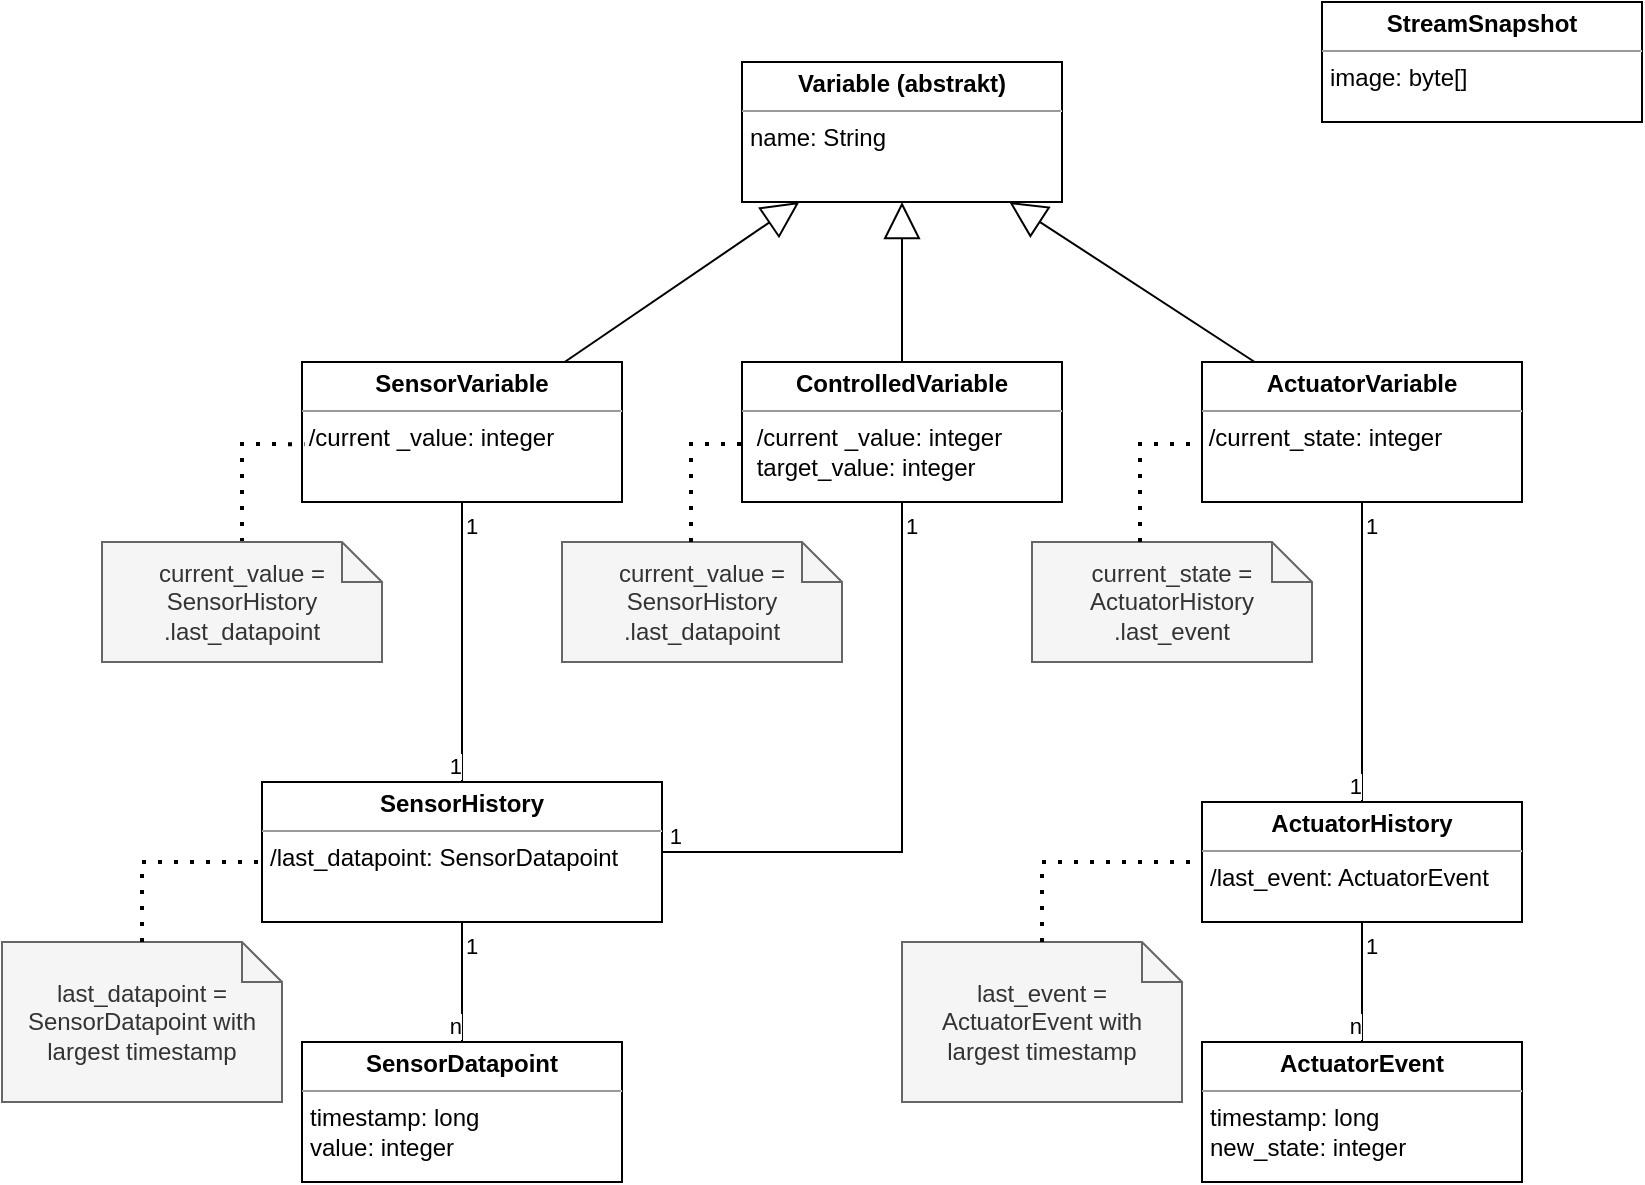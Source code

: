 <mxfile version="22.1.5" type="device">
  <diagram name="Page-1" id="29woh7tEm5QMD6GGxa_z">
    <mxGraphModel dx="1906" dy="729" grid="1" gridSize="10" guides="1" tooltips="1" connect="1" arrows="1" fold="1" page="1" pageScale="1" pageWidth="850" pageHeight="1100" math="0" shadow="0">
      <root>
        <mxCell id="0" />
        <mxCell id="1" parent="0" />
        <mxCell id="gdyeVfGIWPaSRl9VeBup-2" value="&lt;p style=&quot;margin:0px;margin-top:4px;text-align:center;&quot;&gt;&lt;b&gt;SensorVariable&lt;/b&gt;&lt;/p&gt;&lt;hr size=&quot;1&quot;&gt;&lt;div&gt;&amp;nbsp;/current _value: integer&lt;br&gt;&lt;/div&gt;" style="verticalAlign=top;align=left;overflow=fill;fontSize=12;fontFamily=Helvetica;html=1;whiteSpace=wrap;" parent="1" vertex="1">
          <mxGeometry x="60" y="360" width="160" height="70" as="geometry" />
        </mxCell>
        <mxCell id="gdyeVfGIWPaSRl9VeBup-3" value="&lt;p style=&quot;margin:0px;margin-top:4px;text-align:center;&quot;&gt;&lt;b&gt;ActuatorVariable&lt;/b&gt;&lt;/p&gt;&lt;hr size=&quot;1&quot;&gt;&lt;div&gt;&amp;nbsp;/current_state: integer&lt;br&gt;&lt;/div&gt;" style="verticalAlign=top;align=left;overflow=fill;fontSize=12;fontFamily=Helvetica;html=1;whiteSpace=wrap;" parent="1" vertex="1">
          <mxGeometry x="510" y="360" width="160" height="70" as="geometry" />
        </mxCell>
        <mxCell id="gdyeVfGIWPaSRl9VeBup-5" value="&lt;p style=&quot;margin:0px;margin-top:4px;text-align:center;&quot;&gt;&lt;b&gt;ControlledVariable&lt;/b&gt;&lt;br&gt;&lt;/p&gt;&lt;hr size=&quot;1&quot;&gt;&lt;p style=&quot;margin:0px;margin-left:4px;&quot;&gt;&amp;nbsp;/current _value: integer&lt;br&gt;&amp;nbsp;target_value: integer&lt;br&gt;&lt;/p&gt;" style="verticalAlign=top;align=left;overflow=fill;fontSize=12;fontFamily=Helvetica;html=1;whiteSpace=wrap;" parent="1" vertex="1">
          <mxGeometry x="280" y="360" width="160" height="70" as="geometry" />
        </mxCell>
        <mxCell id="gdyeVfGIWPaSRl9VeBup-15" value="" style="endArrow=block;endSize=16;endFill=0;html=1;rounded=0;" parent="1" source="gdyeVfGIWPaSRl9VeBup-2" target="3OEqWcdBglgWmhzp25ZI-2" edge="1">
          <mxGeometry width="160" relative="1" as="geometry">
            <mxPoint x="110" y="420" as="sourcePoint" />
            <mxPoint x="270" y="420" as="targetPoint" />
          </mxGeometry>
        </mxCell>
        <mxCell id="gdyeVfGIWPaSRl9VeBup-16" value="" style="endArrow=block;endSize=16;endFill=0;html=1;rounded=0;" parent="1" source="gdyeVfGIWPaSRl9VeBup-3" target="3OEqWcdBglgWmhzp25ZI-2" edge="1">
          <mxGeometry width="160" relative="1" as="geometry">
            <mxPoint x="152" y="550" as="sourcePoint" />
            <mxPoint x="327" y="360" as="targetPoint" />
          </mxGeometry>
        </mxCell>
        <mxCell id="gdyeVfGIWPaSRl9VeBup-17" value="" style="endArrow=block;endSize=16;endFill=0;html=1;rounded=0;" parent="1" source="gdyeVfGIWPaSRl9VeBup-5" target="3OEqWcdBglgWmhzp25ZI-2" edge="1">
          <mxGeometry width="160" relative="1" as="geometry">
            <mxPoint x="162" y="560" as="sourcePoint" />
            <mxPoint x="337" y="370" as="targetPoint" />
          </mxGeometry>
        </mxCell>
        <mxCell id="gdyeVfGIWPaSRl9VeBup-21" value="&lt;p style=&quot;margin:0px;margin-top:4px;text-align:center;&quot;&gt;&lt;b&gt;SensorHistory&lt;/b&gt;&lt;/p&gt;&lt;hr size=&quot;1&quot;&gt;&lt;p style=&quot;margin:0px;margin-left:4px;&quot;&gt;/last_datapoint: SensorDatapoint&lt;br&gt;&lt;/p&gt;" style="verticalAlign=top;align=left;overflow=fill;fontSize=12;fontFamily=Helvetica;html=1;whiteSpace=wrap;" parent="1" vertex="1">
          <mxGeometry x="40" y="570" width="200" height="70" as="geometry" />
        </mxCell>
        <mxCell id="gdyeVfGIWPaSRl9VeBup-26" value="" style="endArrow=none;html=1;edgeStyle=orthogonalEdgeStyle;rounded=0;" parent="1" source="gdyeVfGIWPaSRl9VeBup-2" target="gdyeVfGIWPaSRl9VeBup-21" edge="1">
          <mxGeometry relative="1" as="geometry">
            <mxPoint x="350" y="770" as="sourcePoint" />
            <mxPoint x="510" y="770" as="targetPoint" />
          </mxGeometry>
        </mxCell>
        <mxCell id="gdyeVfGIWPaSRl9VeBup-27" value="1" style="edgeLabel;resizable=0;html=1;align=left;verticalAlign=bottom;" parent="gdyeVfGIWPaSRl9VeBup-26" connectable="0" vertex="1">
          <mxGeometry x="-1" relative="1" as="geometry">
            <mxPoint y="20" as="offset" />
          </mxGeometry>
        </mxCell>
        <mxCell id="gdyeVfGIWPaSRl9VeBup-28" value="1" style="edgeLabel;resizable=0;html=1;align=right;verticalAlign=bottom;" parent="gdyeVfGIWPaSRl9VeBup-26" connectable="0" vertex="1">
          <mxGeometry x="1" relative="1" as="geometry" />
        </mxCell>
        <mxCell id="gdyeVfGIWPaSRl9VeBup-29" value="" style="endArrow=none;html=1;edgeStyle=orthogonalEdgeStyle;rounded=0;exitX=0.5;exitY=1;exitDx=0;exitDy=0;entryX=0.5;entryY=0;entryDx=0;entryDy=0;" parent="1" source="gdyeVfGIWPaSRl9VeBup-3" target="gdyeVfGIWPaSRl9VeBup-56" edge="1">
          <mxGeometry relative="1" as="geometry">
            <mxPoint x="629.66" y="450" as="sourcePoint" />
            <mxPoint x="629.66" y="570" as="targetPoint" />
          </mxGeometry>
        </mxCell>
        <mxCell id="gdyeVfGIWPaSRl9VeBup-30" value="1" style="edgeLabel;resizable=0;html=1;align=left;verticalAlign=bottom;" parent="gdyeVfGIWPaSRl9VeBup-29" connectable="0" vertex="1">
          <mxGeometry x="-1" relative="1" as="geometry">
            <mxPoint y="20" as="offset" />
          </mxGeometry>
        </mxCell>
        <mxCell id="gdyeVfGIWPaSRl9VeBup-31" value="1" style="edgeLabel;resizable=0;html=1;align=right;verticalAlign=bottom;" parent="gdyeVfGIWPaSRl9VeBup-29" connectable="0" vertex="1">
          <mxGeometry x="1" relative="1" as="geometry" />
        </mxCell>
        <mxCell id="gdyeVfGIWPaSRl9VeBup-32" value="" style="endArrow=none;html=1;edgeStyle=orthogonalEdgeStyle;rounded=0;entryX=1;entryY=0.5;entryDx=0;entryDy=0;exitX=0.5;exitY=1;exitDx=0;exitDy=0;" parent="1" source="gdyeVfGIWPaSRl9VeBup-5" target="gdyeVfGIWPaSRl9VeBup-21" edge="1">
          <mxGeometry relative="1" as="geometry">
            <mxPoint x="359.66" y="450" as="sourcePoint" />
            <mxPoint x="359.66" y="570" as="targetPoint" />
            <Array as="points">
              <mxPoint x="360" y="605" />
            </Array>
          </mxGeometry>
        </mxCell>
        <mxCell id="gdyeVfGIWPaSRl9VeBup-33" value="1" style="edgeLabel;resizable=0;html=1;align=left;verticalAlign=bottom;" parent="gdyeVfGIWPaSRl9VeBup-32" connectable="0" vertex="1">
          <mxGeometry x="-1" relative="1" as="geometry">
            <mxPoint y="20" as="offset" />
          </mxGeometry>
        </mxCell>
        <mxCell id="gdyeVfGIWPaSRl9VeBup-34" value="1" style="edgeLabel;resizable=0;html=1;align=right;verticalAlign=bottom;" parent="gdyeVfGIWPaSRl9VeBup-32" connectable="0" vertex="1">
          <mxGeometry x="1" relative="1" as="geometry">
            <mxPoint x="10" as="offset" />
          </mxGeometry>
        </mxCell>
        <mxCell id="gdyeVfGIWPaSRl9VeBup-35" value="&lt;p style=&quot;margin:0px;margin-top:4px;text-align:center;&quot;&gt;&lt;b&gt;SensorDatapoint&lt;/b&gt;&lt;/p&gt;&lt;hr size=&quot;1&quot;&gt;&lt;p style=&quot;margin:0px;margin-left:4px;&quot;&gt;timestamp: long&lt;/p&gt;&lt;p style=&quot;margin:0px;margin-left:4px;&quot;&gt;value: integer&lt;br&gt;&lt;/p&gt;" style="verticalAlign=top;align=left;overflow=fill;fontSize=12;fontFamily=Helvetica;html=1;whiteSpace=wrap;" parent="1" vertex="1">
          <mxGeometry x="60" y="700" width="160" height="70" as="geometry" />
        </mxCell>
        <mxCell id="gdyeVfGIWPaSRl9VeBup-36" value="" style="endArrow=none;html=1;edgeStyle=orthogonalEdgeStyle;rounded=0;exitX=0.5;exitY=1;exitDx=0;exitDy=0;entryX=0.5;entryY=0;entryDx=0;entryDy=0;" parent="1" source="gdyeVfGIWPaSRl9VeBup-21" target="gdyeVfGIWPaSRl9VeBup-35" edge="1">
          <mxGeometry relative="1" as="geometry">
            <mxPoint x="359.66" y="740" as="sourcePoint" />
            <mxPoint x="359.66" y="860" as="targetPoint" />
          </mxGeometry>
        </mxCell>
        <mxCell id="gdyeVfGIWPaSRl9VeBup-37" value="1" style="edgeLabel;resizable=0;html=1;align=left;verticalAlign=bottom;" parent="gdyeVfGIWPaSRl9VeBup-36" connectable="0" vertex="1">
          <mxGeometry x="-1" relative="1" as="geometry">
            <mxPoint y="20" as="offset" />
          </mxGeometry>
        </mxCell>
        <mxCell id="gdyeVfGIWPaSRl9VeBup-38" value="&lt;div&gt;n&lt;/div&gt;" style="edgeLabel;resizable=0;html=1;align=right;verticalAlign=bottom;" parent="gdyeVfGIWPaSRl9VeBup-36" connectable="0" vertex="1">
          <mxGeometry x="1" relative="1" as="geometry">
            <mxPoint as="offset" />
          </mxGeometry>
        </mxCell>
        <mxCell id="gdyeVfGIWPaSRl9VeBup-39" value="&lt;p style=&quot;margin:0px;margin-top:4px;text-align:center;&quot;&gt;&lt;b&gt;ActuatorEvent&lt;/b&gt;&lt;/p&gt;&lt;hr size=&quot;1&quot;&gt;&lt;p style=&quot;margin:0px;margin-left:4px;&quot;&gt;timestamp: long&lt;/p&gt;&lt;p style=&quot;margin:0px;margin-left:4px;&quot;&gt;new_state: integer&lt;br&gt;&lt;/p&gt;" style="verticalAlign=top;align=left;overflow=fill;fontSize=12;fontFamily=Helvetica;html=1;whiteSpace=wrap;" parent="1" vertex="1">
          <mxGeometry x="510" y="700" width="160" height="70" as="geometry" />
        </mxCell>
        <mxCell id="gdyeVfGIWPaSRl9VeBup-40" value="" style="endArrow=none;html=1;edgeStyle=orthogonalEdgeStyle;rounded=0;entryX=0.5;entryY=0;entryDx=0;entryDy=0;exitX=0.5;exitY=1;exitDx=0;exitDy=0;" parent="1" source="gdyeVfGIWPaSRl9VeBup-56" target="gdyeVfGIWPaSRl9VeBup-39" edge="1">
          <mxGeometry relative="1" as="geometry">
            <mxPoint x="590" y="640" as="sourcePoint" />
            <mxPoint x="819.66" y="890" as="targetPoint" />
          </mxGeometry>
        </mxCell>
        <mxCell id="gdyeVfGIWPaSRl9VeBup-41" value="1" style="edgeLabel;resizable=0;html=1;align=left;verticalAlign=bottom;" parent="gdyeVfGIWPaSRl9VeBup-40" connectable="0" vertex="1">
          <mxGeometry x="-1" relative="1" as="geometry">
            <mxPoint y="20" as="offset" />
          </mxGeometry>
        </mxCell>
        <mxCell id="gdyeVfGIWPaSRl9VeBup-42" value="&lt;div&gt;n&lt;/div&gt;" style="edgeLabel;resizable=0;html=1;align=right;verticalAlign=bottom;" parent="gdyeVfGIWPaSRl9VeBup-40" connectable="0" vertex="1">
          <mxGeometry x="1" relative="1" as="geometry">
            <mxPoint as="offset" />
          </mxGeometry>
        </mxCell>
        <mxCell id="gdyeVfGIWPaSRl9VeBup-44" value="" style="endArrow=none;dashed=1;html=1;dashPattern=1 3;strokeWidth=2;rounded=0;entryX=0.008;entryY=0.587;entryDx=0;entryDy=0;entryPerimeter=0;" parent="1" source="3OEqWcdBglgWmhzp25ZI-1" target="gdyeVfGIWPaSRl9VeBup-2" edge="1">
          <mxGeometry width="50" height="50" relative="1" as="geometry">
            <mxPoint x="-40" y="430" as="sourcePoint" />
            <mxPoint x="10" y="380" as="targetPoint" />
            <Array as="points">
              <mxPoint x="30" y="401" />
            </Array>
          </mxGeometry>
        </mxCell>
        <mxCell id="gdyeVfGIWPaSRl9VeBup-46" value="&lt;div&gt;current_value = SensorHistory&lt;/div&gt;&lt;div&gt;.last_datapoint&lt;/div&gt;" style="shape=note;size=20;whiteSpace=wrap;html=1;fillColor=#f5f5f5;fontColor=#333333;strokeColor=#666666;" parent="1" vertex="1">
          <mxGeometry x="190" y="450" width="140" height="60" as="geometry" />
        </mxCell>
        <mxCell id="gdyeVfGIWPaSRl9VeBup-47" value="" style="endArrow=none;dashed=1;html=1;dashPattern=1 3;strokeWidth=2;rounded=0;entryX=0.008;entryY=0.587;entryDx=0;entryDy=0;exitX=0.5;exitY=0;exitDx=0;exitDy=0;exitPerimeter=0;entryPerimeter=0;" parent="1" edge="1">
          <mxGeometry width="50" height="50" relative="1" as="geometry">
            <mxPoint x="254.5" y="450" as="sourcePoint" />
            <mxPoint x="285.5" y="401" as="targetPoint" />
            <Array as="points">
              <mxPoint x="254.5" y="401" />
            </Array>
          </mxGeometry>
        </mxCell>
        <mxCell id="gdyeVfGIWPaSRl9VeBup-48" value="&lt;div&gt;&lt;font style=&quot;font-size: 12px;&quot;&gt;current_state = ActuatorHistory&lt;/font&gt;&lt;/div&gt;&lt;div&gt;&lt;font style=&quot;font-size: 12px;&quot;&gt;.last_event&lt;/font&gt;&lt;/div&gt;" style="shape=note;size=20;whiteSpace=wrap;html=1;fillColor=#f5f5f5;fontColor=#333333;strokeColor=#666666;" parent="1" vertex="1">
          <mxGeometry x="425" y="450" width="140" height="60" as="geometry" />
        </mxCell>
        <mxCell id="gdyeVfGIWPaSRl9VeBup-49" value="" style="endArrow=none;dashed=1;html=1;dashPattern=1 3;strokeWidth=2;rounded=0;entryX=0.008;entryY=0.587;entryDx=0;entryDy=0;exitX=0.5;exitY=0;exitDx=0;exitDy=0;exitPerimeter=0;entryPerimeter=0;" parent="1" edge="1">
          <mxGeometry width="50" height="50" relative="1" as="geometry">
            <mxPoint x="479" y="450" as="sourcePoint" />
            <mxPoint x="510" y="401" as="targetPoint" />
            <Array as="points">
              <mxPoint x="479" y="401" />
            </Array>
          </mxGeometry>
        </mxCell>
        <mxCell id="gdyeVfGIWPaSRl9VeBup-51" value="&lt;font style=&quot;font-size: 12px;&quot;&gt;last_datapoint = SensorDatapoint with largest timestamp&lt;/font&gt;" style="shape=note;size=20;whiteSpace=wrap;html=1;fillColor=#f5f5f5;fontColor=#333333;strokeColor=#666666;" parent="1" vertex="1">
          <mxGeometry x="-90" y="650" width="140" height="80" as="geometry" />
        </mxCell>
        <mxCell id="gdyeVfGIWPaSRl9VeBup-52" value="" style="endArrow=none;dashed=1;html=1;dashPattern=1 3;strokeWidth=2;rounded=0;entryX=0.008;entryY=0.587;entryDx=0;entryDy=0;exitX=0.5;exitY=0;exitDx=0;exitDy=0;exitPerimeter=0;entryPerimeter=0;" parent="1" source="gdyeVfGIWPaSRl9VeBup-51" edge="1">
          <mxGeometry width="50" height="50" relative="1" as="geometry">
            <mxPoint x="9" y="659" as="sourcePoint" />
            <mxPoint x="40" y="610" as="targetPoint" />
            <Array as="points">
              <mxPoint x="-20" y="610" />
            </Array>
          </mxGeometry>
        </mxCell>
        <mxCell id="gdyeVfGIWPaSRl9VeBup-53" value="&lt;font style=&quot;font-size: 12px;&quot;&gt;last_event = ActuatorEvent with largest timestamp&lt;/font&gt;" style="shape=note;size=20;whiteSpace=wrap;html=1;fillColor=#f5f5f5;fontColor=#333333;strokeColor=#666666;" parent="1" vertex="1">
          <mxGeometry x="360" y="650" width="140" height="80" as="geometry" />
        </mxCell>
        <mxCell id="gdyeVfGIWPaSRl9VeBup-54" value="" style="endArrow=none;dashed=1;html=1;dashPattern=1 3;strokeWidth=2;rounded=0;entryX=0;entryY=0.5;entryDx=0;entryDy=0;exitX=0.5;exitY=0;exitDx=0;exitDy=0;exitPerimeter=0;" parent="1" source="gdyeVfGIWPaSRl9VeBup-53" target="gdyeVfGIWPaSRl9VeBup-56" edge="1">
          <mxGeometry width="50" height="50" relative="1" as="geometry">
            <mxPoint x="459" y="659" as="sourcePoint" />
            <mxPoint x="490" y="610" as="targetPoint" />
            <Array as="points">
              <mxPoint x="430" y="610" />
            </Array>
          </mxGeometry>
        </mxCell>
        <mxCell id="gdyeVfGIWPaSRl9VeBup-56" value="&lt;p style=&quot;margin:0px;margin-top:4px;text-align:center;&quot;&gt;&lt;b&gt;ActuatorHistory&lt;/b&gt;&lt;/p&gt;&lt;hr size=&quot;1&quot;&gt;&lt;p style=&quot;margin:0px;margin-left:4px;&quot;&gt;/last_event: ActuatorEvent&lt;br&gt;&lt;/p&gt;" style="verticalAlign=top;align=left;overflow=fill;fontSize=12;fontFamily=Helvetica;html=1;whiteSpace=wrap;" parent="1" vertex="1">
          <mxGeometry x="510" y="580" width="160" height="60" as="geometry" />
        </mxCell>
        <mxCell id="3OEqWcdBglgWmhzp25ZI-1" value="&lt;div&gt;current_value = SensorHistory&lt;/div&gt;&lt;div&gt;.last_datapoint&lt;/div&gt;" style="shape=note;size=20;whiteSpace=wrap;html=1;fillColor=#f5f5f5;fontColor=#333333;strokeColor=#666666;" parent="1" vertex="1">
          <mxGeometry x="-40" y="450" width="140" height="60" as="geometry" />
        </mxCell>
        <mxCell id="3OEqWcdBglgWmhzp25ZI-2" value="&lt;p style=&quot;margin:0px;margin-top:4px;text-align:center;&quot;&gt;&lt;b&gt;Variable (abstrakt)&lt;/b&gt;&lt;/p&gt;&lt;hr size=&quot;1&quot;&gt;&lt;p style=&quot;margin:0px;margin-left:4px;&quot;&gt;name: String&lt;/p&gt;" style="verticalAlign=top;align=left;overflow=fill;fontSize=12;fontFamily=Helvetica;html=1;whiteSpace=wrap;" parent="1" vertex="1">
          <mxGeometry x="280" y="210" width="160" height="70" as="geometry" />
        </mxCell>
        <mxCell id="3OEqWcdBglgWmhzp25ZI-4" value="&lt;p style=&quot;margin:0px;margin-top:4px;text-align:center;&quot;&gt;&lt;b&gt;StreamSnapshot&lt;/b&gt;&lt;br&gt;&lt;/p&gt;&lt;hr size=&quot;1&quot;&gt;&lt;p style=&quot;margin:0px;margin-left:4px;&quot;&gt;image: byte[]&lt;br&gt;&lt;/p&gt;" style="verticalAlign=top;align=left;overflow=fill;fontSize=12;fontFamily=Helvetica;html=1;whiteSpace=wrap;" parent="1" vertex="1">
          <mxGeometry x="570" y="180" width="160" height="60" as="geometry" />
        </mxCell>
      </root>
    </mxGraphModel>
  </diagram>
</mxfile>

